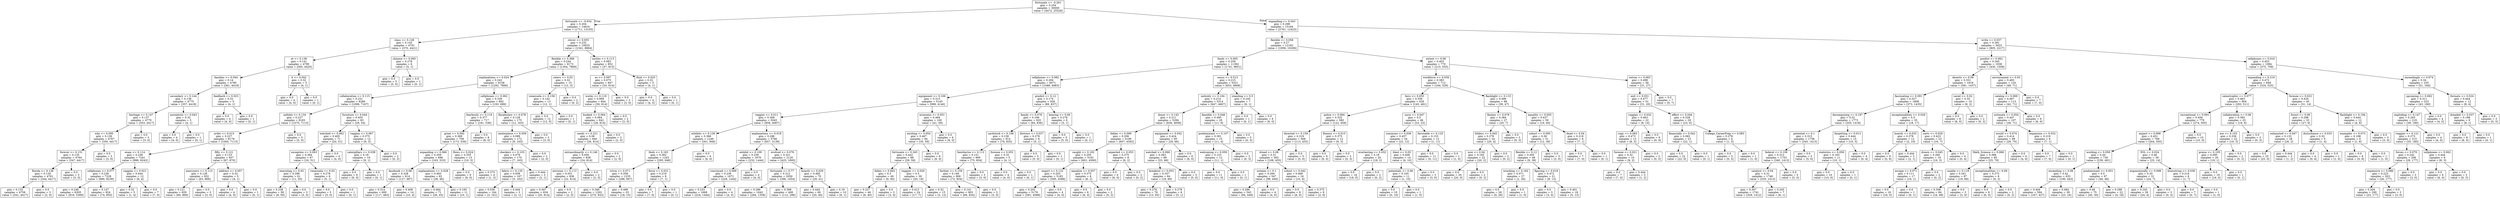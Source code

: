 digraph Tree {
node [shape=box] ;
0 [label="fortunate <= -0.261\ngini = 0.254\nsamples = 30000\nvalue = [4472, 25528]"] ;
1 [label="fortunate <= -0.634\ngini = 0.204\nsamples = 14816\nvalue = [1711, 13105]"] ;
0 -> 1 [labeldistance=2.5, labelangle=45, headlabel="True"] ;
2 [label="class <= 0.128\ngini = 0.143\nsamples = 4791\nvalue = [370, 4421]"] ;
1 -> 2 ;
3 [label="et <= 0.138\ngini = 0.141\nsamples = 4785\nvalue = [365, 4420]"] ;
2 -> 3 ;
4 [label="families <= 0.044\ngini = 0.14\nsamples = 4780\nvalue = [361, 4419]"] ;
3 -> 4 ;
5 [label="secondary <= 0.144\ngini = 0.138\nsamples = 4775\nvalue = [357, 4418]"] ;
4 -> 5 ;
6 [label="heritage <= 0.147\ngini = 0.137\nsamples = 4770\nvalue = [353, 4417]"] ;
5 -> 6 ;
7 [label="why <= 0.095\ngini = 0.136\nsamples = 4767\nvalue = [350, 4417]"] ;
6 -> 7 ;
8 [label="forever <= 0.151\ngini = 0.135\nsamples = 4764\nvalue = [347, 4417]"] ;
7 -> 8 ;
9 [label="florida <= 0.136\ngini = 0.134\nsamples = 4761\nvalue = [344, 4417]"] ;
8 -> 9 ;
10 [label="gini = 0.133\nsamples = 4758\nvalue = [341, 4417]"] ;
9 -> 10 ;
11 [label="gini = 0.0\nsamples = 3\nvalue = [3, 0]"] ;
9 -> 11 ;
12 [label="gini = 0.0\nsamples = 3\nvalue = [3, 0]"] ;
8 -> 12 ;
13 [label="gini = 0.0\nsamples = 3\nvalue = [3, 0]"] ;
7 -> 13 ;
14 [label="gini = 0.0\nsamples = 3\nvalue = [3, 0]"] ;
6 -> 14 ;
15 [label="unrealistic <= 0.043\ngini = 0.32\nsamples = 5\nvalue = [4, 1]"] ;
5 -> 15 ;
16 [label="gini = 0.0\nsamples = 4\nvalue = [4, 0]"] ;
15 -> 16 ;
17 [label="gini = 0.0\nsamples = 1\nvalue = [0, 1]"] ;
15 -> 17 ;
18 [label="feedback <= 0.023\ngini = 0.32\nsamples = 5\nvalue = [4, 1]"] ;
4 -> 18 ;
19 [label="gini = 0.0\nsamples = 4\nvalue = [4, 0]"] ;
18 -> 19 ;
20 [label="gini = 0.0\nsamples = 1\nvalue = [0, 1]"] ;
18 -> 20 ;
21 [label="it <= 0.042\ngini = 0.32\nsamples = 5\nvalue = [4, 1]"] ;
3 -> 21 ;
22 [label="gini = 0.0\nsamples = 4\nvalue = [4, 0]"] ;
21 -> 22 ;
23 [label="gini = 0.0\nsamples = 1\nvalue = [0, 1]"] ;
21 -> 23 ;
24 [label="chinese <= 0.065\ngini = 0.278\nsamples = 6\nvalue = [5, 1]"] ;
2 -> 24 ;
25 [label="gini = 0.0\nsamples = 5\nvalue = [5, 0]"] ;
24 -> 25 ;
26 [label="gini = 0.0\nsamples = 1\nvalue = [0, 1]"] ;
24 -> 26 ;
27 [label="clover <= 0.055\ngini = 0.232\nsamples = 10025\nvalue = [1341, 8684]"] ;
1 -> 27 ;
28 [label="flexible <= 0.368\ngini = 0.244\nsamples = 9173\nvalue = [1304, 7869]"] ;
27 -> 28 ;
29 [label="explanations <= 0.024\ngini = 0.242\nsamples = 9158\nvalue = [1292, 7866]"] ;
28 -> 29 ;
30 [label="collaboration <= 0.115\ngini = 0.231\nsamples = 8266\nvalue = [1099, 7167]"] ;
29 -> 30 ;
31 [label="unfolds <= 0.134\ngini = 0.227\nsamples = 8183\nvalue = [1070, 7113]"] ;
30 -> 31 ;
32 [label="order <= 0.015\ngini = 0.227\nsamples = 8178\nvalue = [1065, 7113]"] ;
31 -> 32 ;
33 [label="exam <= 0.114\ngini = 0.238\nsamples = 7241\nvalue = [998, 6243]"] ;
32 -> 33 ;
34 [label="cellphones <= 0.077\ngini = 0.236\nsamples = 7229\nvalue = [990, 6239]"] ;
33 -> 34 ;
35 [label="gini = 0.248\nsamples = 6305\nvalue = [916, 5389]"] ;
34 -> 35 ;
36 [label="gini = 0.147\nsamples = 924\nvalue = [74, 850]"] ;
34 -> 36 ;
37 [label="veggies <= 0.021\ngini = 0.444\nsamples = 12\nvalue = [8, 4]"] ;
33 -> 37 ;
38 [label="gini = 0.32\nsamples = 5\nvalue = [1, 4]"] ;
37 -> 38 ;
39 [label="gini = 0.0\nsamples = 7\nvalue = [7, 0]"] ;
37 -> 39 ;
40 [label="fifty <= 0.121\ngini = 0.133\nsamples = 937\nvalue = [67, 870]"] ;
32 -> 40 ;
41 [label="exercisers <= 0.113\ngini = 0.126\nsamples = 932\nvalue = [63, 869]"] ;
40 -> 41 ;
42 [label="gini = 0.121\nsamples = 929\nvalue = [60, 869]"] ;
41 -> 42 ;
43 [label="gini = 0.0\nsamples = 3\nvalue = [3, 0]"] ;
41 -> 43 ;
44 [label="address <= 0.057\ngini = 0.32\nsamples = 5\nvalue = [4, 1]"] ;
40 -> 44 ;
45 [label="gini = 0.0\nsamples = 4\nvalue = [4, 0]"] ;
44 -> 45 ;
46 [label="gini = 0.0\nsamples = 1\nvalue = [0, 1]"] ;
44 -> 46 ;
47 [label="gini = 0.0\nsamples = 5\nvalue = [5, 0]"] ;
31 -> 47 ;
48 [label="furniture <= 0.044\ngini = 0.455\nsamples = 83\nvalue = [29, 54]"] ;
30 -> 48 ;
49 [label="watched <= 0.062\ngini = 0.405\nsamples = 71\nvalue = [20, 51]"] ;
48 -> 49 ;
50 [label="exception <= 0.063\ngini = 0.364\nsamples = 67\nvalue = [16, 51]"] ;
49 -> 50 ;
51 [label="executing <= 0.03\ngini = 0.296\nsamples = 61\nvalue = [11, 50]"] ;
50 -> 51 ;
52 [label="gini = 0.238\nsamples = 58\nvalue = [8, 50]"] ;
51 -> 52 ;
53 [label="gini = 0.0\nsamples = 3\nvalue = [3, 0]"] ;
51 -> 53 ;
54 [label="venezuela <= 0.03\ngini = 0.278\nsamples = 6\nvalue = [5, 1]"] ;
50 -> 54 ;
55 [label="gini = 0.0\nsamples = 5\nvalue = [5, 0]"] ;
54 -> 55 ;
56 [label="gini = 0.0\nsamples = 1\nvalue = [0, 1]"] ;
54 -> 56 ;
57 [label="gini = 0.0\nsamples = 4\nvalue = [4, 0]"] ;
49 -> 57 ;
58 [label="veggies <= 0.067\ngini = 0.375\nsamples = 12\nvalue = [9, 3]"] ;
48 -> 58 ;
59 [label="caterpillars <= 0.038\ngini = 0.18\nsamples = 10\nvalue = [9, 1]"] ;
58 -> 59 ;
60 [label="gini = 0.0\nsamples = 9\nvalue = [9, 0]"] ;
59 -> 60 ;
61 [label="gini = 0.0\nsamples = 1\nvalue = [0, 1]"] ;
59 -> 61 ;
62 [label="gini = 0.0\nsamples = 2\nvalue = [0, 2]"] ;
58 -> 62 ;
63 [label="cellphones <= 0.062\ngini = 0.339\nsamples = 892\nvalue = [193, 699]"] ;
29 -> 63 ;
64 [label="fearlessly <= 0.119\ngini = 0.377\nsamples = 717\nvalue = [181, 536]"] ;
63 -> 64 ;
65 [label="great <= 0.092\ngini = 0.369\nsamples = 709\nvalue = [173, 536]"] ;
64 -> 65 ;
66 [label="expanding <= 0.066\ngini = 0.359\nsamples = 696\nvalue = [163, 533]"] ;
65 -> 66 ;
67 [label="facebook <= 0.08\ngini = 0.328\nsamples = 614\nvalue = [127, 487]"] ;
66 -> 67 ;
68 [label="gini = 0.314\nsamples = 600\nvalue = [117, 483]"] ;
67 -> 68 ;
69 [label="gini = 0.408\nsamples = 14\nvalue = [10, 4]"] ;
67 -> 69 ;
70 [label="explanations <= 0.028\ngini = 0.493\nsamples = 82\nvalue = [36, 46]"] ;
66 -> 70 ;
71 [label="gini = 0.464\nsamples = 71\nvalue = [26, 45]"] ;
70 -> 71 ;
72 [label="gini = 0.165\nsamples = 11\nvalue = [10, 1]"] ;
70 -> 72 ;
73 [label="flows <= 0.024\ngini = 0.355\nsamples = 13\nvalue = [10, 3]"] ;
65 -> 73 ;
74 [label="gini = 0.0\nsamples = 9\nvalue = [9, 0]"] ;
73 -> 74 ;
75 [label="gini = 0.375\nsamples = 4\nvalue = [1, 3]"] ;
73 -> 75 ;
76 [label="gini = 0.0\nsamples = 8\nvalue = [8, 0]"] ;
64 -> 76 ;
77 [label="flocabulary <= 0.078\ngini = 0.128\nsamples = 175\nvalue = [12, 163]"] ;
63 -> 77 ;
78 [label="centerpiece <= 0.059\ngini = 0.099\nsamples = 172\nvalue = [9, 163]"] ;
77 -> 78 ;
79 [label="checkers <= 0.103\ngini = 0.079\nsamples = 170\nvalue = [7, 163]"] ;
78 -> 79 ;
80 [label="fabric <= 0.135\ngini = 0.058\nsamples = 167\nvalue = [5, 162]"] ;
79 -> 80 ;
81 [label="gini = 0.036\nsamples = 164\nvalue = [3, 161]"] ;
80 -> 81 ;
82 [label="gini = 0.444\nsamples = 3\nvalue = [2, 1]"] ;
80 -> 82 ;
83 [label="gini = 0.444\nsamples = 3\nvalue = [2, 1]"] ;
79 -> 83 ;
84 [label="gini = 0.0\nsamples = 2\nvalue = [2, 0]"] ;
78 -> 84 ;
85 [label="gini = 0.0\nsamples = 3\nvalue = [3, 0]"] ;
77 -> 85 ;
86 [label="caters <= 0.02\ngini = 0.32\nsamples = 15\nvalue = [12, 3]"] ;
28 -> 86 ;
87 [label="venezuela <= 0.156\ngini = 0.142\nsamples = 13\nvalue = [12, 1]"] ;
86 -> 87 ;
88 [label="gini = 0.0\nsamples = 12\nvalue = [12, 0]"] ;
87 -> 88 ;
89 [label="gini = 0.0\nsamples = 1\nvalue = [0, 1]"] ;
87 -> 89 ;
90 [label="gini = 0.0\nsamples = 2\nvalue = [0, 2]"] ;
86 -> 90 ;
91 [label="castles <= 0.113\ngini = 0.083\nsamples = 852\nvalue = [37, 815]"] ;
27 -> 91 ;
92 [label="es <= 0.097\ngini = 0.075\nsamples = 847\nvalue = [33, 814]"] ;
91 -> 92 ;
93 [label="works <= 0.119\ngini = 0.069\nsamples = 844\nvalue = [30, 814]"] ;
92 -> 93 ;
94 [label="hooked <= 0.064\ngini = 0.064\nsamples = 842\nvalue = [28, 814]"] ;
93 -> 94 ;
95 [label="seeds <= 0.221\ngini = 0.06\nsamples = 840\nvalue = [26, 814]"] ;
94 -> 95 ;
96 [label="extraordinarily <= 0.146\ngini = 0.056\nsamples = 838\nvalue = [24, 814]"] ;
95 -> 96 ;
97 [label="envision <= 0.113\ngini = 0.051\nsamples = 836\nvalue = [22, 814]"] ;
96 -> 97 ;
98 [label="gini = 0.047\nsamples = 834\nvalue = [20, 814]"] ;
97 -> 98 ;
99 [label="gini = 0.0\nsamples = 2\nvalue = [2, 0]"] ;
97 -> 99 ;
100 [label="gini = 0.0\nsamples = 2\nvalue = [2, 0]"] ;
96 -> 100 ;
101 [label="gini = 0.0\nsamples = 2\nvalue = [2, 0]"] ;
95 -> 101 ;
102 [label="gini = 0.0\nsamples = 2\nvalue = [2, 0]"] ;
94 -> 102 ;
103 [label="gini = 0.0\nsamples = 2\nvalue = [2, 0]"] ;
93 -> 103 ;
104 [label="gini = 0.0\nsamples = 3\nvalue = [3, 0]"] ;
92 -> 104 ;
105 [label="fluid <= 0.025\ngini = 0.32\nsamples = 5\nvalue = [4, 1]"] ;
91 -> 105 ;
106 [label="gini = 0.0\nsamples = 4\nvalue = [4, 0]"] ;
105 -> 106 ;
107 [label="gini = 0.0\nsamples = 1\nvalue = [0, 1]"] ;
105 -> 107 ;
108 [label="expanding <= 0.043\ngini = 0.298\nsamples = 15184\nvalue = [2761, 12423]"] ;
0 -> 108 [labeldistance=2.5, labelangle=-45, headlabel="False"] ;
109 [label="flexible <= 0.058\ngini = 0.27\nsamples = 12162\nvalue = [1956, 10206]"] ;
108 -> 109 ;
110 [label="foods <= 0.005\ngini = 0.259\nsamples = 11392\nvalue = [1741, 9651]"] ;
109 -> 110 ;
111 [label="cellphones <= 0.082\ngini = 0.294\nsamples = 6071\nvalue = [1088, 4983]"] ;
110 -> 111 ;
112 [label="equipment <= 0.106\ngini = 0.313\nsamples = 5145\nvalue = [999, 4146]"] ;
111 -> 112 ;
113 [label="veggies <= 0.011\ngini = 0.308\nsamples = 5045\nvalue = [958, 4087]"] ;
112 -> 113 ;
114 [label="exhibits <= 0.128\ngini = 0.366\nsamples = 1249\nvalue = [301, 948]"] ;
113 -> 114 ;
115 [label="finds <= 0.163\ngini = 0.362\nsamples = 1243\nvalue = [295, 948]"] ;
114 -> 115 ;
116 [label="trivia <= 0.071\ngini = 0.358\nsamples = 1235\nvalue = [288, 947]"] ;
115 -> 116 ;
117 [label="gini = 0.348\nsamples = 1202\nvalue = [270, 932]"] ;
116 -> 117 ;
118 [label="gini = 0.496\nsamples = 33\nvalue = [18, 15]"] ;
116 -> 118 ;
119 [label="force <= 0.031\ngini = 0.219\nsamples = 8\nvalue = [7, 1]"] ;
115 -> 119 ;
120 [label="gini = 0.0\nsamples = 7\nvalue = [7, 0]"] ;
119 -> 120 ;
121 [label="gini = 0.0\nsamples = 1\nvalue = [0, 1]"] ;
119 -> 121 ;
122 [label="gini = 0.0\nsamples = 6\nvalue = [6, 0]"] ;
114 -> 122 ;
123 [label="explanations <= 0.018\ngini = 0.286\nsamples = 3796\nvalue = [657, 3139]"] ;
113 -> 123 ;
124 [label="exhibit <= 0.109\ngini = 0.239\nsamples = 1676\nvalue = [232, 1444]"] ;
123 -> 124 ;
125 [label="convinced <= 0.089\ngini = 0.236\nsamples = 1672\nvalue = [228, 1444]"] ;
124 -> 125 ;
126 [label="gini = 0.233\nsamples = 1668\nvalue = [224, 1444]"] ;
125 -> 126 ;
127 [label="gini = 0.0\nsamples = 4\nvalue = [4, 0]"] ;
125 -> 127 ;
128 [label="gini = 0.0\nsamples = 4\nvalue = [4, 0]"] ;
124 -> 128 ;
129 [label="evolved <= 0.076\ngini = 0.321\nsamples = 2120\nvalue = [425, 1695]"] ;
123 -> 129 ;
130 [label="fortunate <= 0.77\ngini = 0.312\nsamples = 2050\nvalue = [396, 1654]"] ;
129 -> 130 ;
131 [label="gini = 0.286\nsamples = 1642\nvalue = [284, 1358]"] ;
130 -> 131 ;
132 [label="gini = 0.398\nsamples = 408\nvalue = [112, 296]"] ;
130 -> 132 ;
133 [label="boards <= 0.029\ngini = 0.485\nsamples = 70\nvalue = [29, 41]"] ;
129 -> 133 ;
134 [label="gini = 0.444\nsamples = 60\nvalue = [20, 40]"] ;
133 -> 134 ;
135 [label="gini = 0.18\nsamples = 10\nvalue = [9, 1]"] ;
133 -> 135 ;
136 [label="economic <= 0.051\ngini = 0.484\nsamples = 100\nvalue = [41, 59]"] ;
112 -> 136 ;
137 [label="exciting <= 0.054\ngini = 0.467\nsamples = 94\nvalue = [35, 59]"] ;
136 -> 137 ;
138 [label="fortunate <= 0.345\ngini = 0.442\nsamples = 88\nvalue = [29, 59]"] ;
137 -> 138 ;
139 [label="fallen <= 0.062\ngini = 0.3\nsamples = 49\nvalue = [9, 40]"] ;
138 -> 139 ;
140 [label="gini = 0.227\nsamples = 46\nvalue = [6, 40]"] ;
139 -> 140 ;
141 [label="gini = 0.0\nsamples = 3\nvalue = [3, 0]"] ;
139 -> 141 ;
142 [label="veggies <= 0.029\ngini = 0.5\nsamples = 39\nvalue = [20, 19]"] ;
138 -> 142 ;
143 [label="gini = 0.413\nsamples = 24\nvalue = [17, 7]"] ;
142 -> 143 ;
144 [label="gini = 0.32\nsamples = 15\nvalue = [3, 12]"] ;
142 -> 144 ;
145 [label="gini = 0.0\nsamples = 6\nvalue = [6, 0]"] ;
137 -> 145 ;
146 [label="gini = 0.0\nsamples = 6\nvalue = [6, 0]"] ;
136 -> 146 ;
147 [label="predict <= 0.12\ngini = 0.174\nsamples = 926\nvalue = [89, 837]"] ;
111 -> 147 ;
148 [label="family <= 0.078\ngini = 0.166\nsamples = 920\nvalue = [84, 836]"] ;
147 -> 148 ;
149 [label="cardstock <= 0.106\ngini = 0.158\nsamples = 914\nvalue = [79, 835]"] ;
148 -> 149 ;
150 [label="familiarize <= 0.112\ngini = 0.151\nsamples = 909\nvalue = [75, 834]"] ;
149 -> 150 ;
151 [label="farther <= 0.159\ngini = 0.146\nsamples = 906\nvalue = [72, 834]"] ;
150 -> 151 ;
152 [label="gini = 0.141\nsamples = 903\nvalue = [69, 834]"] ;
151 -> 152 ;
153 [label="gini = 0.0\nsamples = 3\nvalue = [3, 0]"] ;
151 -> 153 ;
154 [label="gini = 0.0\nsamples = 3\nvalue = [3, 0]"] ;
150 -> 154 ;
155 [label="foresee <= 0.052\ngini = 0.32\nsamples = 5\nvalue = [4, 1]"] ;
149 -> 155 ;
156 [label="gini = 0.0\nsamples = 4\nvalue = [4, 0]"] ;
155 -> 156 ;
157 [label="gini = 0.0\nsamples = 1\nvalue = [0, 1]"] ;
155 -> 157 ;
158 [label="distress <= 0.037\ngini = 0.278\nsamples = 6\nvalue = [5, 1]"] ;
148 -> 158 ;
159 [label="gini = 0.0\nsamples = 5\nvalue = [5, 0]"] ;
158 -> 159 ;
160 [label="gini = 0.0\nsamples = 1\nvalue = [0, 1]"] ;
158 -> 160 ;
161 [label="hearing <= 0.06\ngini = 0.278\nsamples = 6\nvalue = [5, 1]"] ;
147 -> 161 ;
162 [label="gini = 0.0\nsamples = 5\nvalue = [5, 0]"] ;
161 -> 162 ;
163 [label="gini = 0.0\nsamples = 1\nvalue = [0, 1]"] ;
161 -> 163 ;
164 [label="seuss <= 0.513\ngini = 0.215\nsamples = 5321\nvalue = [653, 4668]"] ;
110 -> 164 ;
165 [label="entirety <= 0.104\ngini = 0.214\nsamples = 5314\nvalue = [647, 4667]"] ;
164 -> 165 ;
166 [label="donor <= 0.143\ngini = 0.211\nsamples = 5294\nvalue = [636, 4658]"] ;
165 -> 166 ;
167 [label="fables <= 0.099\ngini = 0.206\nsamples = 5199\nvalue = [607, 4592]"] ;
166 -> 167 ;
168 [label="caught <= 0.182\ngini = 0.205\nsamples = 5191\nvalue = [601, 4590]"] ;
167 -> 168 ;
169 [label="expert <= 0.122\ngini = 0.203\nsamples = 5183\nvalue = [595, 4588]"] ;
168 -> 169 ;
170 [label="gini = 0.202\nsamples = 5179\nvalue = [591, 4588]"] ;
169 -> 170 ;
171 [label="gini = 0.0\nsamples = 4\nvalue = [4, 0]"] ;
169 -> 171 ;
172 [label="equalize <= 0.057\ngini = 0.375\nsamples = 8\nvalue = [6, 2]"] ;
168 -> 172 ;
173 [label="gini = 0.0\nsamples = 6\nvalue = [6, 0]"] ;
172 -> 173 ;
174 [label="gini = 0.0\nsamples = 2\nvalue = [0, 2]"] ;
172 -> 174 ;
175 [label="expected <= 0.053\ngini = 0.375\nsamples = 8\nvalue = [6, 2]"] ;
167 -> 175 ;
176 [label="gini = 0.0\nsamples = 6\nvalue = [6, 0]"] ;
175 -> 176 ;
177 [label="gini = 0.0\nsamples = 2\nvalue = [0, 2]"] ;
175 -> 177 ;
178 [label="equipment <= 0.042\ngini = 0.424\nsamples = 95\nvalue = [29, 66]"] ;
166 -> 178 ;
179 [label="watched <= 0.066\ngini = 0.383\nsamples = 89\nvalue = [23, 66]"] ;
178 -> 179 ;
180 [label="breakout <= 0.053\ngini = 0.337\nsamples = 84\nvalue = [18, 66]"] ;
179 -> 180 ;
181 [label="gini = 0.278\nsamples = 78\nvalue = [13, 65]"] ;
180 -> 181 ;
182 [label="gini = 0.278\nsamples = 6\nvalue = [5, 1]"] ;
180 -> 182 ;
183 [label="gini = 0.0\nsamples = 5\nvalue = [5, 0]"] ;
179 -> 183 ;
184 [label="gini = 0.0\nsamples = 6\nvalue = [6, 0]"] ;
178 -> 184 ;
185 [label="feasible <= 0.046\ngini = 0.495\nsamples = 20\nvalue = [11, 9]"] ;
165 -> 185 ;
186 [label="predominant <= 0.107\ngini = 0.391\nsamples = 15\nvalue = [11, 4]"] ;
185 -> 186 ;
187 [label="welcoming <= 0.059\ngini = 0.153\nsamples = 12\nvalue = [11, 1]"] ;
186 -> 187 ;
188 [label="gini = 0.0\nsamples = 11\nvalue = [11, 0]"] ;
187 -> 188 ;
189 [label="gini = 0.0\nsamples = 1\nvalue = [0, 1]"] ;
187 -> 189 ;
190 [label="gini = 0.0\nsamples = 3\nvalue = [0, 3]"] ;
186 -> 190 ;
191 [label="gini = 0.0\nsamples = 5\nvalue = [0, 5]"] ;
185 -> 191 ;
192 [label="standing <= 0.5\ngini = 0.245\nsamples = 7\nvalue = [6, 1]"] ;
164 -> 192 ;
193 [label="gini = 0.0\nsamples = 1\nvalue = [0, 1]"] ;
192 -> 193 ;
194 [label="gini = 0.0\nsamples = 6\nvalue = [6, 0]"] ;
192 -> 194 ;
195 [label="extent <= 0.06\ngini = 0.403\nsamples = 770\nvalue = [215, 555]"] ;
109 -> 195 ;
196 [label="workforce <= 0.039\ngini = 0.383\nsamples = 712\nvalue = [184, 528]"] ;
195 -> 196 ;
197 [label="fairs <= 0.055\ngini = 0.356\nsamples = 626\nvalue = [145, 481]"] ;
196 -> 197 ;
198 [label="police <= 0.084\ngini = 0.332\nsamples = 580\nvalue = [122, 458]"] ;
197 -> 198 ;
199 [label="directed <= 0.159\ngini = 0.319\nsamples = 568\nvalue = [113, 455]"] ;
198 -> 199 ;
200 [label="dread <= 0.08\ngini = 0.31\nsamples = 563\nvalue = [108, 455]"] ;
199 -> 200 ;
201 [label="esteem <= 0.1\ngini = 0.294\nsamples = 547\nvalue = [98, 449]"] ;
200 -> 201 ;
202 [label="gini = 0.286\nsamples = 543\nvalue = [94, 449]"] ;
201 -> 202 ;
203 [label="gini = 0.0\nsamples = 4\nvalue = [4, 0]"] ;
201 -> 203 ;
204 [label="cohort <= 0.042\ngini = 0.469\nsamples = 16\nvalue = [10, 6]"] ;
200 -> 204 ;
205 [label="gini = 0.0\nsamples = 8\nvalue = [8, 0]"] ;
204 -> 205 ;
206 [label="gini = 0.375\nsamples = 8\nvalue = [2, 6]"] ;
204 -> 206 ;
207 [label="gini = 0.0\nsamples = 5\nvalue = [5, 0]"] ;
199 -> 207 ;
208 [label="fluency <= 0.015\ngini = 0.375\nsamples = 12\nvalue = [9, 3]"] ;
198 -> 208 ;
209 [label="gini = 0.0\nsamples = 9\nvalue = [9, 0]"] ;
208 -> 209 ;
210 [label="gini = 0.0\nsamples = 3\nvalue = [0, 3]"] ;
208 -> 210 ;
211 [label="socio <= 0.047\ngini = 0.5\nsamples = 46\nvalue = [23, 23]"] ;
197 -> 211 ;
212 [label="commons <= 0.036\ngini = 0.457\nsamples = 34\nvalue = [22, 12]"] ;
211 -> 212 ;
213 [label="everlasting <= 0.032\ngini = 0.18\nsamples = 20\nvalue = [18, 2]"] ;
212 -> 213 ;
214 [label="gini = 0.0\nsamples = 18\nvalue = [18, 0]"] ;
213 -> 214 ;
215 [label="gini = 0.0\nsamples = 2\nvalue = [0, 2]"] ;
213 -> 215 ;
216 [label="blast <= 0.03\ngini = 0.408\nsamples = 14\nvalue = [4, 10]"] ;
212 -> 216 ;
217 [label="potentials <= 0.06\ngini = 0.165\nsamples = 11\nvalue = [1, 10]"] ;
216 -> 217 ;
218 [label="gini = 0.0\nsamples = 10\nvalue = [0, 10]"] ;
217 -> 218 ;
219 [label="gini = 0.0\nsamples = 1\nvalue = [1, 0]"] ;
217 -> 219 ;
220 [label="gini = 0.0\nsamples = 3\nvalue = [3, 0]"] ;
216 -> 220 ;
221 [label="favorable <= 0.125\ngini = 0.153\nsamples = 12\nvalue = [1, 11]"] ;
211 -> 221 ;
222 [label="gini = 0.0\nsamples = 11\nvalue = [0, 11]"] ;
221 -> 222 ;
223 [label="gini = 0.0\nsamples = 1\nvalue = [1, 0]"] ;
221 -> 223 ;
224 [label="flashlight <= 0.115\ngini = 0.496\nsamples = 86\nvalue = [39, 47]"] ;
196 -> 224 ;
225 [label="flashes <= 0.078\ngini = 0.384\nsamples = 27\nvalue = [20, 7]"] ;
224 -> 225 ;
226 [label="folders <= 0.045\ngini = 0.278\nsamples = 24\nvalue = [20, 4]"] ;
225 -> 226 ;
227 [label="now <= 0.04\ngini = 0.165\nsamples = 22\nvalue = [20, 2]"] ;
226 -> 227 ;
228 [label="gini = 0.0\nsamples = 20\nvalue = [20, 0]"] ;
227 -> 228 ;
229 [label="gini = 0.0\nsamples = 2\nvalue = [0, 2]"] ;
227 -> 229 ;
230 [label="gini = 0.0\nsamples = 2\nvalue = [0, 2]"] ;
226 -> 230 ;
231 [label="gini = 0.0\nsamples = 3\nvalue = [0, 3]"] ;
225 -> 231 ;
232 [label="equality <= 0.055\ngini = 0.437\nsamples = 59\nvalue = [19, 40]"] ;
224 -> 232 ;
233 [label="cohort <= 0.095\ngini = 0.36\nsamples = 51\nvalue = [12, 39]"] ;
232 -> 233 ;
234 [label="flexible <= 0.12\ngini = 0.305\nsamples = 48\nvalue = [9, 39]"] ;
233 -> 234 ;
235 [label="wracking <= 0.182\ngini = 0.071\nsamples = 27\nvalue = [1, 26]"] ;
234 -> 235 ;
236 [label="gini = 0.0\nsamples = 26\nvalue = [0, 26]"] ;
235 -> 236 ;
237 [label="gini = 0.0\nsamples = 1\nvalue = [1, 0]"] ;
235 -> 237 ;
238 [label="figuring <= 0.019\ngini = 0.472\nsamples = 21\nvalue = [8, 13]"] ;
234 -> 238 ;
239 [label="gini = 0.0\nsamples = 3\nvalue = [3, 0]"] ;
238 -> 239 ;
240 [label="gini = 0.401\nsamples = 18\nvalue = [5, 13]"] ;
238 -> 240 ;
241 [label="gini = 0.0\nsamples = 3\nvalue = [3, 0]"] ;
233 -> 241 ;
242 [label="dead <= 0.04\ngini = 0.219\nsamples = 8\nvalue = [7, 1]"] ;
232 -> 242 ;
243 [label="gini = 0.0\nsamples = 7\nvalue = [7, 0]"] ;
242 -> 243 ;
244 [label="gini = 0.0\nsamples = 1\nvalue = [0, 1]"] ;
242 -> 244 ;
245 [label="extras <= 0.063\ngini = 0.498\nsamples = 58\nvalue = [31, 27]"] ;
195 -> 245 ;
246 [label="exit <= 0.031\ngini = 0.477\nsamples = 51\nvalue = [31, 20]"] ;
245 -> 246 ;
247 [label="veggies <= 0.032\ngini = 0.463\nsamples = 22\nvalue = [8, 14]"] ;
246 -> 247 ;
248 [label="copy <= 0.083\ngini = 0.473\nsamples = 13\nvalue = [8, 5]"] ;
247 -> 248 ;
249 [label="foresee <= 0.021\ngini = 0.32\nsamples = 10\nvalue = [8, 2]"] ;
248 -> 249 ;
250 [label="gini = 0.0\nsamples = 7\nvalue = [7, 0]"] ;
249 -> 250 ;
251 [label="gini = 0.444\nsamples = 3\nvalue = [1, 2]"] ;
249 -> 251 ;
252 [label="gini = 0.0\nsamples = 3\nvalue = [0, 3]"] ;
248 -> 252 ;
253 [label="gini = 0.0\nsamples = 9\nvalue = [0, 9]"] ;
247 -> 253 ;
254 [label="effect <= 0.044\ngini = 0.328\nsamples = 29\nvalue = [23, 6]"] ;
246 -> 254 ;
255 [label="financially <= 0.042\ngini = 0.083\nsamples = 23\nvalue = [22, 1]"] ;
254 -> 255 ;
256 [label="gini = 0.0\nsamples = 22\nvalue = [22, 0]"] ;
255 -> 256 ;
257 [label="gini = 0.0\nsamples = 1\nvalue = [0, 1]"] ;
255 -> 257 ;
258 [label="College_CareerPrep <= 0.083\ngini = 0.278\nsamples = 6\nvalue = [1, 5]"] ;
254 -> 258 ;
259 [label="gini = 0.0\nsamples = 5\nvalue = [0, 5]"] ;
258 -> 259 ;
260 [label="gini = 0.0\nsamples = 1\nvalue = [1, 0]"] ;
258 -> 260 ;
261 [label="gini = 0.0\nsamples = 7\nvalue = [0, 7]"] ;
245 -> 261 ;
262 [label="write <= 0.037\ngini = 0.391\nsamples = 3022\nvalue = [805, 2217]"] ;
108 -> 262 ;
263 [label="predict <= 0.062\ngini = 0.345\nsamples = 1938\nvalue = [430, 1508]"] ;
262 -> 263 ;
264 [label="deserts <= 0.09\ngini = 0.331\nsamples = 1818\nvalue = [381, 1437]"] ;
263 -> 264 ;
265 [label="fascinating <= 0.091\ngini = 0.327\nsamples = 1808\nvalue = [373, 1435]"] ;
264 -> 265 ;
266 [label="decomposing <= 0.197\ngini = 0.32\nsamples = 1773\nvalue = [355, 1418]"] ;
265 -> 266 ;
267 [label="potential <= 0.1\ngini = 0.315\nsamples = 1758\nvalue = [345, 1413]"] ;
266 -> 267 ;
268 [label="federal <= 0.106\ngini = 0.313\nsamples = 1753\nvalue = [340, 1413]"] ;
267 -> 268 ;
269 [label="catalyst <= 0.04\ngini = 0.31\nsamples = 1748\nvalue = [335, 1413]"] ;
268 -> 269 ;
270 [label="gini = 0.307\nsamples = 1741\nvalue = [329, 1412]"] ;
269 -> 270 ;
271 [label="gini = 0.245\nsamples = 7\nvalue = [6, 1]"] ;
269 -> 271 ;
272 [label="gini = 0.0\nsamples = 5\nvalue = [5, 0]"] ;
268 -> 272 ;
273 [label="gini = 0.0\nsamples = 5\nvalue = [5, 0]"] ;
267 -> 273 ;
274 [label="forgetting <= 0.013\ngini = 0.444\nsamples = 15\nvalue = [10, 5]"] ;
266 -> 274 ;
275 [label="statistics <= 0.056\ngini = 0.165\nsamples = 11\nvalue = [10, 1]"] ;
274 -> 275 ;
276 [label="gini = 0.0\nsamples = 10\nvalue = [10, 0]"] ;
275 -> 276 ;
277 [label="gini = 0.0\nsamples = 1\nvalue = [0, 1]"] ;
275 -> 277 ;
278 [label="gini = 0.0\nsamples = 4\nvalue = [0, 4]"] ;
274 -> 278 ;
279 [label="exceptionalities <= 0.028\ngini = 0.5\nsamples = 35\nvalue = [18, 17]"] ;
265 -> 279 ;
280 [label="boards <= 0.033\ngini = 0.278\nsamples = 12\nvalue = [2, 10]"] ;
279 -> 280 ;
281 [label="gini = 0.0\nsamples = 9\nvalue = [0, 9]"] ;
280 -> 281 ;
282 [label="gini = 0.444\nsamples = 3\nvalue = [2, 1]"] ;
280 -> 282 ;
283 [label="carts <= 0.029\ngini = 0.423\nsamples = 23\nvalue = [16, 7]"] ;
279 -> 283 ;
284 [label="drawn <= 0.045\ngini = 0.266\nsamples = 19\nvalue = [16, 3]"] ;
283 -> 284 ;
285 [label="escape <= 0.071\ngini = 0.111\nsamples = 17\nvalue = [16, 1]"] ;
284 -> 285 ;
286 [label="gini = 0.0\nsamples = 16\nvalue = [16, 0]"] ;
285 -> 286 ;
287 [label="gini = 0.0\nsamples = 1\nvalue = [0, 1]"] ;
285 -> 287 ;
288 [label="gini = 0.0\nsamples = 2\nvalue = [0, 2]"] ;
284 -> 288 ;
289 [label="gini = 0.0\nsamples = 4\nvalue = [0, 4]"] ;
283 -> 289 ;
290 [label="cared <= 0.02\ngini = 0.32\nsamples = 10\nvalue = [8, 2]"] ;
264 -> 290 ;
291 [label="gini = 0.0\nsamples = 8\nvalue = [8, 0]"] ;
290 -> 291 ;
292 [label="gini = 0.0\nsamples = 2\nvalue = [0, 2]"] ;
290 -> 292 ;
293 [label="enviornment <= 0.03\ngini = 0.483\nsamples = 120\nvalue = [49, 71]"] ;
263 -> 293 ;
294 [label="catalog <= 0.069\ngini = 0.467\nsamples = 113\nvalue = [42, 71]"] ;
293 -> 294 ;
295 [label="estimate <= 0.054\ngini = 0.447\nsamples = 107\nvalue = [36, 71]"] ;
294 -> 295 ;
296 [label="would <= 0.074\ngini = 0.414\nsamples = 99\nvalue = [29, 70]"] ;
295 -> 296 ;
297 [label="Math_Science <= 0.068\ngini = 0.388\nsamples = 95\nvalue = [25, 70]"] ;
296 -> 297 ;
298 [label="unable <= 0.118\ngini = 0.341\nsamples = 87\nvalue = [19, 68]"] ;
297 -> 298 ;
299 [label="gini = 0.308\nsamples = 84\nvalue = [16, 68]"] ;
298 -> 299 ;
300 [label="gini = 0.0\nsamples = 3\nvalue = [3, 0]"] ;
298 -> 300 ;
301 [label="exceptionalities <= 0.09\ngini = 0.375\nsamples = 8\nvalue = [6, 2]"] ;
297 -> 301 ;
302 [label="gini = 0.0\nsamples = 6\nvalue = [6, 0]"] ;
301 -> 302 ;
303 [label="gini = 0.0\nsamples = 2\nvalue = [0, 2]"] ;
301 -> 303 ;
304 [label="gini = 0.0\nsamples = 4\nvalue = [4, 0]"] ;
296 -> 304 ;
305 [label="expansion <= 0.032\ngini = 0.219\nsamples = 8\nvalue = [7, 1]"] ;
295 -> 305 ;
306 [label="gini = 0.0\nsamples = 7\nvalue = [7, 0]"] ;
305 -> 306 ;
307 [label="gini = 0.0\nsamples = 1\nvalue = [0, 1]"] ;
305 -> 307 ;
308 [label="gini = 0.0\nsamples = 6\nvalue = [6, 0]"] ;
294 -> 308 ;
309 [label="gini = 0.0\nsamples = 7\nvalue = [7, 0]"] ;
293 -> 309 ;
310 [label="cellphones <= 0.016\ngini = 0.453\nsamples = 1084\nvalue = [375, 709]"] ;
262 -> 310 ;
311 [label="expanding <= 0.219\ngini = 0.472\nsamples = 849\nvalue = [324, 525]"] ;
310 -> 311 ;
312 [label="catastrophic <= 0.077\ngini = 0.463\nsamples = 804\nvalue = [293, 511]"] ;
311 -> 312 ;
313 [label="recreational <= 0.091\ngini = 0.456\nsamples = 779\nvalue = [274, 505]"] ;
312 -> 313 ;
314 [label="expect <= 0.066\ngini = 0.451\nsamples = 769\nvalue = [264, 505]"] ;
313 -> 314 ;
315 [label="working <= 0.056\ngini = 0.44\nsamples = 730\nvalue = [239, 491]"] ;
314 -> 315 ;
316 [label="exceeding <= 0.06\ngini = 0.42\nsamples = 633\nvalue = [190, 443]"] ;
315 -> 316 ;
317 [label="gini = 0.404\nsamples = 594\nvalue = [167, 427]"] ;
316 -> 317 ;
318 [label="gini = 0.484\nsamples = 39\nvalue = [23, 16]"] ;
316 -> 318 ;
319 [label="predominant <= 0.051\ngini = 0.5\nsamples = 97\nvalue = [49, 48]"] ;
315 -> 319 ;
320 [label="gini = 0.48\nsamples = 75\nvalue = [45, 30]"] ;
319 -> 320 ;
321 [label="gini = 0.298\nsamples = 22\nvalue = [4, 18]"] ;
319 -> 321 ;
322 [label="ESL <= 0.024\ngini = 0.46\nsamples = 39\nvalue = [25, 14]"] ;
314 -> 322 ;
323 [label="ergonomically <= 0.098\ngini = 0.35\nsamples = 31\nvalue = [24, 7]"] ;
322 -> 323 ;
324 [label="gini = 0.245\nsamples = 28\nvalue = [24, 4]"] ;
323 -> 324 ;
325 [label="gini = 0.0\nsamples = 3\nvalue = [0, 3]"] ;
323 -> 325 ;
326 [label="drawstring <= 0.038\ngini = 0.219\nsamples = 8\nvalue = [1, 7]"] ;
322 -> 326 ;
327 [label="gini = 0.0\nsamples = 7\nvalue = [0, 7]"] ;
326 -> 327 ;
328 [label="gini = 0.0\nsamples = 1\nvalue = [1, 0]"] ;
326 -> 328 ;
329 [label="gini = 0.0\nsamples = 10\nvalue = [10, 0]"] ;
313 -> 329 ;
330 [label="collaboration <= 0.06\ngini = 0.365\nsamples = 25\nvalue = [19, 6]"] ;
312 -> 330 ;
331 [label="are <= 0.103\ngini = 0.236\nsamples = 22\nvalue = [19, 3]"] ;
330 -> 331 ;
332 [label="praise <= 0.105\ngini = 0.095\nsamples = 20\nvalue = [19, 1]"] ;
331 -> 332 ;
333 [label="gini = 0.0\nsamples = 19\nvalue = [19, 0]"] ;
332 -> 333 ;
334 [label="gini = 0.0\nsamples = 1\nvalue = [0, 1]"] ;
332 -> 334 ;
335 [label="gini = 0.0\nsamples = 2\nvalue = [0, 2]"] ;
331 -> 335 ;
336 [label="gini = 0.0\nsamples = 3\nvalue = [0, 3]"] ;
330 -> 336 ;
337 [label="foresee <= 0.022\ngini = 0.429\nsamples = 45\nvalue = [31, 14]"] ;
311 -> 337 ;
338 [label="forest <= 0.06\ngini = 0.298\nsamples = 33\nvalue = [27, 6]"] ;
337 -> 338 ;
339 [label="exhausted <= 0.047\ngini = 0.133\nsamples = 28\nvalue = [26, 2]"] ;
338 -> 339 ;
340 [label="gini = 0.0\nsamples = 25\nvalue = [25, 0]"] ;
339 -> 340 ;
341 [label="gini = 0.444\nsamples = 3\nvalue = [1, 2]"] ;
339 -> 341 ;
342 [label="disturbance <= 0.033\ngini = 0.32\nsamples = 5\nvalue = [1, 4]"] ;
338 -> 342 ;
343 [label="gini = 0.0\nsamples = 4\nvalue = [0, 4]"] ;
342 -> 343 ;
344 [label="gini = 0.0\nsamples = 1\nvalue = [1, 0]"] ;
342 -> 344 ;
345 [label="flashlight <= 0.194\ngini = 0.444\nsamples = 12\nvalue = [4, 8]"] ;
337 -> 345 ;
346 [label="examples <= 0.073\ngini = 0.198\nsamples = 9\nvalue = [1, 8]"] ;
345 -> 346 ;
347 [label="gini = 0.0\nsamples = 8\nvalue = [0, 8]"] ;
346 -> 347 ;
348 [label="gini = 0.0\nsamples = 1\nvalue = [1, 0]"] ;
346 -> 348 ;
349 [label="gini = 0.0\nsamples = 3\nvalue = [3, 0]"] ;
345 -> 349 ;
350 [label="exceedingly <= 0.074\ngini = 0.34\nsamples = 235\nvalue = [51, 184]"] ;
310 -> 350 ;
351 [label="upcoming <= 0.082\ngini = 0.311\nsamples = 223\nvalue = [43, 180]"] ;
350 -> 351 ;
352 [label="exploding <= 0.147\ngini = 0.293\nsamples = 219\nvalue = [39, 180]"] ;
351 -> 352 ;
353 [label="veggies <= 0.121\ngini = 0.273\nsamples = 215\nvalue = [35, 180]"] ;
352 -> 353 ;
354 [label="forces <= 0.079\ngini = 0.242\nsamples = 206\nvalue = [29, 177]"] ;
353 -> 354 ;
355 [label="expensive <= 0.086\ngini = 0.223\nsamples = 203\nvalue = [26, 177]"] ;
354 -> 355 ;
356 [label="gini = 0.204\nsamples = 200\nvalue = [23, 177]"] ;
355 -> 356 ;
357 [label="gini = 0.0\nsamples = 3\nvalue = [3, 0]"] ;
355 -> 357 ;
358 [label="gini = 0.0\nsamples = 3\nvalue = [3, 0]"] ;
354 -> 358 ;
359 [label="cellphones <= 0.062\ngini = 0.444\nsamples = 9\nvalue = [6, 3]"] ;
353 -> 359 ;
360 [label="gini = 0.0\nsamples = 6\nvalue = [6, 0]"] ;
359 -> 360 ;
361 [label="gini = 0.0\nsamples = 3\nvalue = [0, 3]"] ;
359 -> 361 ;
362 [label="gini = 0.0\nsamples = 4\nvalue = [4, 0]"] ;
352 -> 362 ;
363 [label="gini = 0.0\nsamples = 4\nvalue = [4, 0]"] ;
351 -> 363 ;
364 [label="formats <= 0.024\ngini = 0.444\nsamples = 12\nvalue = [8, 4]"] ;
350 -> 364 ;
365 [label="dreaded <= 0.037\ngini = 0.198\nsamples = 9\nvalue = [8, 1]"] ;
364 -> 365 ;
366 [label="gini = 0.0\nsamples = 8\nvalue = [8, 0]"] ;
365 -> 366 ;
367 [label="gini = 0.0\nsamples = 1\nvalue = [0, 1]"] ;
365 -> 367 ;
368 [label="gini = 0.0\nsamples = 3\nvalue = [0, 3]"] ;
364 -> 368 ;
}